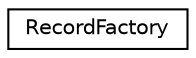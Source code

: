 digraph "Graphical Class Hierarchy"
{
  edge [fontname="Helvetica",fontsize="10",labelfontname="Helvetica",labelfontsize="10"];
  node [fontname="Helvetica",fontsize="10",shape=record];
  rankdir="LR";
  Node1 [label="RecordFactory",height=0.2,width=0.4,color="black", fillcolor="white", style="filled",URL="$classRecordFactory.html"];
}

